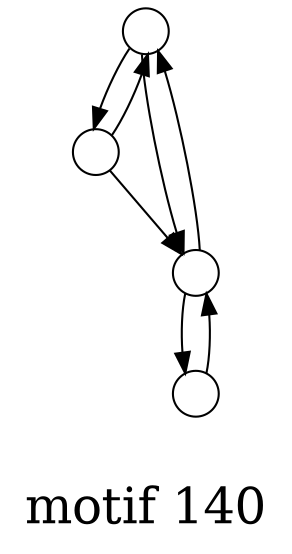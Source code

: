 /*****
motif 140
*****/

digraph G {
  graph [splines=false overlap=false]
  node  [shape=ellipse, width=0.3, height=0.3, label=""]
  0 ;
  1 ;
  2 ;
  3 ;
  0 -> 1;
  0 -> 2;
  1 -> 0;
  1 -> 2;
  2 -> 0;
  2 -> 3;
  3 -> 2;
  label = "\nmotif 140\n";  fontsize=24;
}
